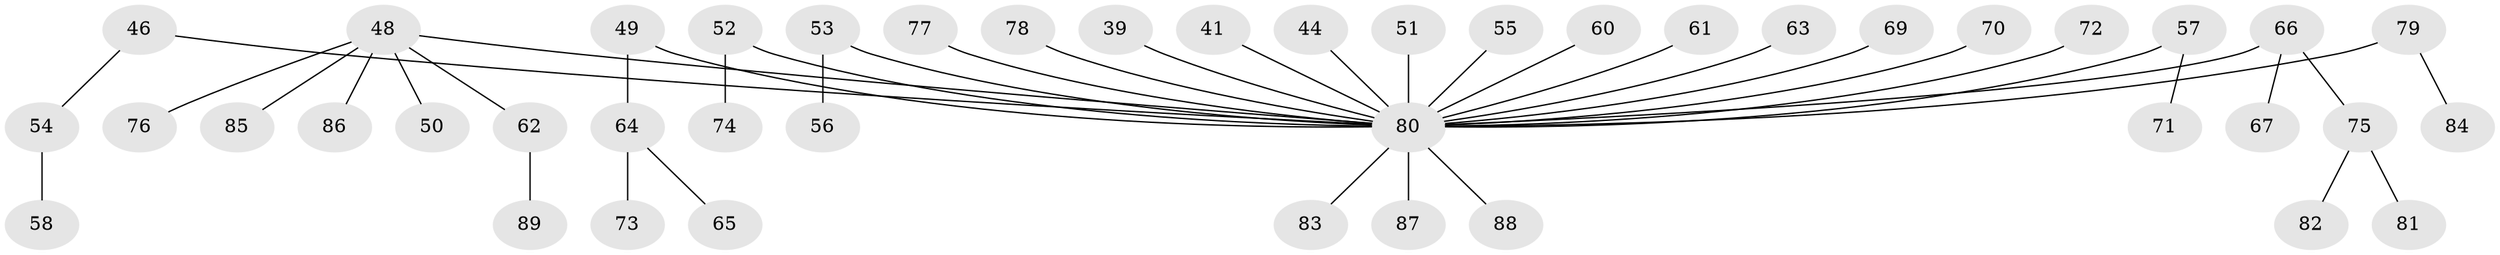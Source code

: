 // original degree distribution, {5: 0.033707865168539325, 4: 0.07865168539325842, 2: 0.3146067415730337, 3: 0.14606741573033707, 1: 0.42696629213483145}
// Generated by graph-tools (version 1.1) at 2025/52/03/09/25 04:52:28]
// undirected, 44 vertices, 43 edges
graph export_dot {
graph [start="1"]
  node [color=gray90,style=filled];
  39;
  41;
  44;
  46;
  48 [super="+30+31"];
  49;
  50;
  51;
  52;
  53;
  54;
  55;
  56;
  57 [super="+27"];
  58;
  60;
  61;
  62;
  63;
  64;
  65;
  66 [super="+45+47"];
  67;
  69;
  70;
  71;
  72;
  73;
  74;
  75;
  76;
  77;
  78;
  79;
  80 [super="+59+68+21+40"];
  81;
  82;
  83;
  84;
  85;
  86;
  87;
  88;
  89;
  39 -- 80;
  41 -- 80;
  44 -- 80;
  46 -- 54;
  46 -- 80;
  48 -- 86;
  48 -- 80;
  48 -- 50;
  48 -- 85;
  48 -- 76;
  48 -- 62;
  49 -- 64;
  49 -- 80;
  51 -- 80;
  52 -- 74;
  52 -- 80;
  53 -- 56;
  53 -- 80;
  54 -- 58;
  55 -- 80;
  57 -- 71;
  57 -- 80;
  60 -- 80;
  61 -- 80;
  62 -- 89;
  63 -- 80;
  64 -- 65;
  64 -- 73;
  66 -- 67;
  66 -- 75;
  66 -- 80;
  69 -- 80;
  70 -- 80;
  72 -- 80;
  75 -- 81;
  75 -- 82;
  77 -- 80;
  78 -- 80;
  79 -- 84;
  79 -- 80;
  80 -- 83;
  80 -- 88;
  80 -- 87;
}
